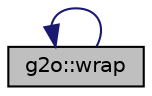 digraph "g2o::wrap"
{
  edge [fontname="Helvetica",fontsize="10",labelfontname="Helvetica",labelfontsize="10"];
  node [fontname="Helvetica",fontsize="10",shape=record];
  rankdir="LR";
  Node31 [label="g2o::wrap",height=0.2,width=0.4,color="black", fillcolor="grey75", style="filled", fontcolor="black"];
  Node31 -> Node31 [dir="back",color="midnightblue",fontsize="10",style="solid",fontname="Helvetica"];
}
